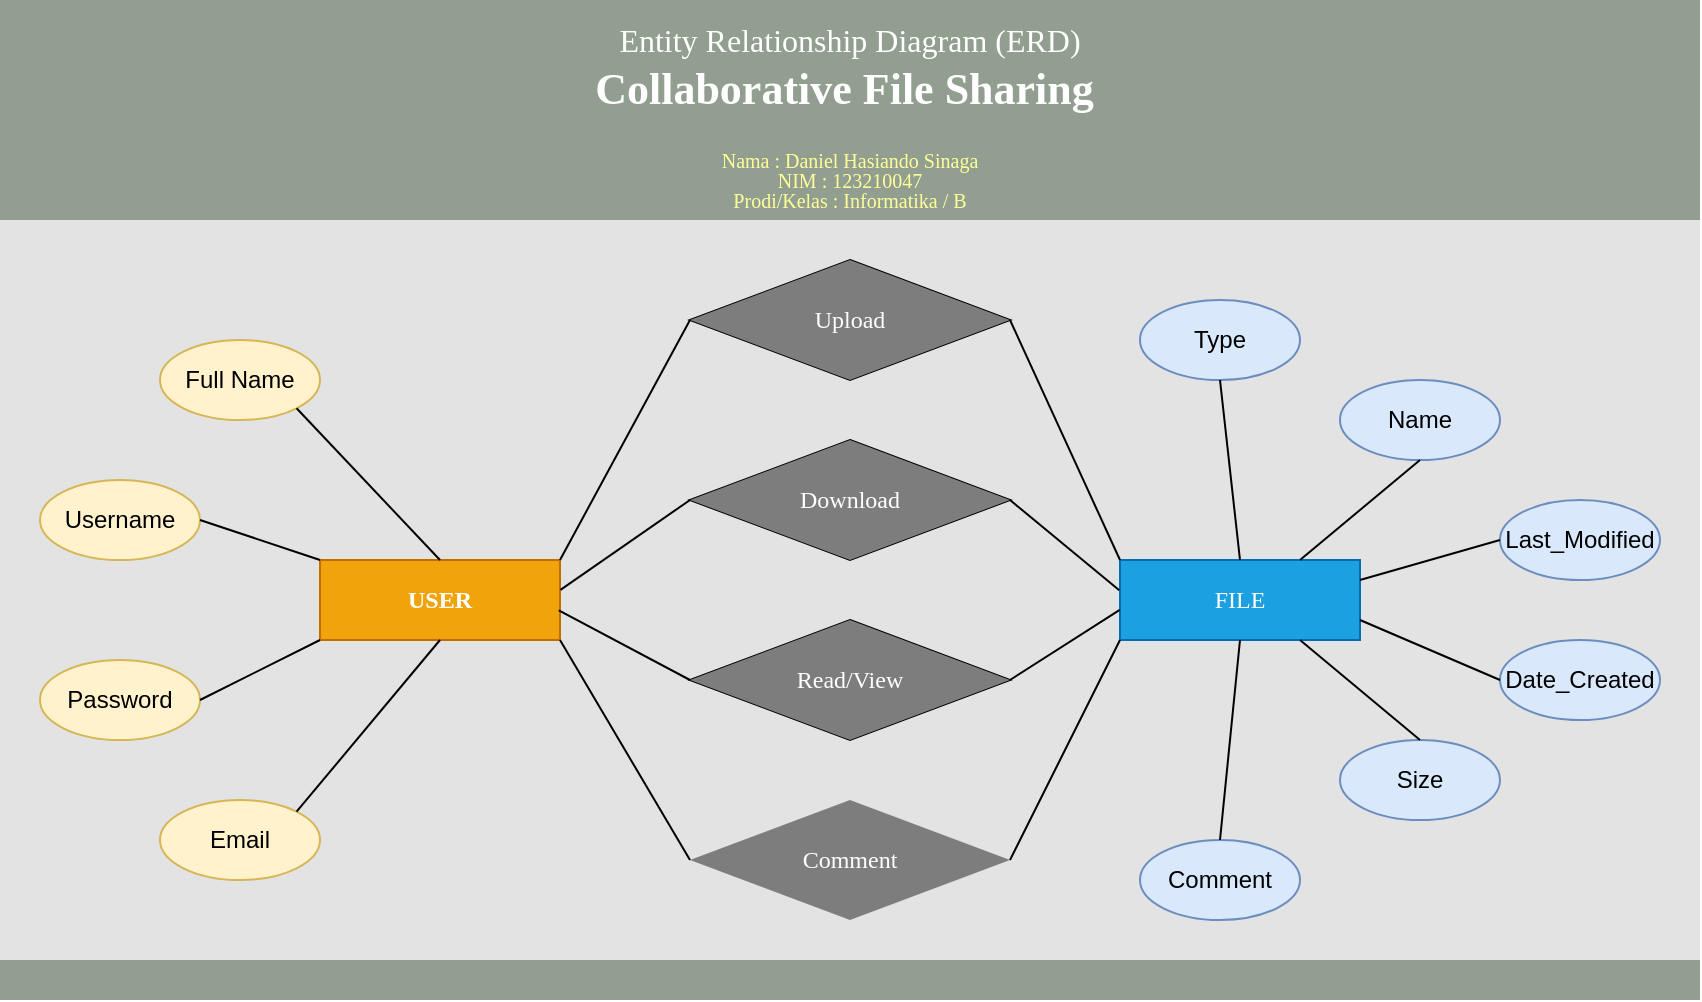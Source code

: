 <mxfile version="15.2.1" type="github">
  <diagram id="R2lEEEUBdFMjLlhIrx00" name="Page-1">
    <mxGraphModel dx="974" dy="580" grid="1" gridSize="10" guides="1" tooltips="1" connect="1" arrows="1" fold="1" page="1" pageScale="1" pageWidth="850" pageHeight="1100" math="0" shadow="0" extFonts="Permanent Marker^https://fonts.googleapis.com/css?family=Permanent+Marker">
      <root>
        <mxCell id="0" />
        <mxCell id="1" parent="0" />
        <mxCell id="lezJPWRJIHB03nq9r9CJ-42" value="" style="rounded=0;whiteSpace=wrap;html=1;fontColor=#FFFFFF;fillColor=#E3E3E3;strokeColor=none;" vertex="1" parent="1">
          <mxGeometry width="850" height="500" as="geometry" />
        </mxCell>
        <mxCell id="lezJPWRJIHB03nq9r9CJ-43" value="" style="rounded=0;whiteSpace=wrap;html=1;fillColor=#919E90;strokeColor=none;" vertex="1" parent="1">
          <mxGeometry y="480" width="850" height="20" as="geometry" />
        </mxCell>
        <mxCell id="lezJPWRJIHB03nq9r9CJ-45" value="" style="rounded=0;whiteSpace=wrap;html=1;fillColor=#919E90;strokeColor=none;" vertex="1" parent="1">
          <mxGeometry width="850" height="110" as="geometry" />
        </mxCell>
        <mxCell id="lezJPWRJIHB03nq9r9CJ-46" value="" style="group" vertex="1" connectable="0" parent="1">
          <mxGeometry x="20" y="130" width="810" height="330" as="geometry" />
        </mxCell>
        <mxCell id="lezJPWRJIHB03nq9r9CJ-3" value="USER" style="rounded=0;whiteSpace=wrap;html=1;fillColor=#f0a30a;strokeColor=#BD7000;fontColor=#FFFFFF;fontStyle=1;fontFamily=Lucida Console;" vertex="1" parent="lezJPWRJIHB03nq9r9CJ-46">
          <mxGeometry x="140" y="150" width="120" height="40" as="geometry" />
        </mxCell>
        <mxCell id="lezJPWRJIHB03nq9r9CJ-4" value="Email" style="ellipse;whiteSpace=wrap;html=1;rounded=0;fillColor=#fff2cc;strokeColor=#d6b656;" vertex="1" parent="lezJPWRJIHB03nq9r9CJ-46">
          <mxGeometry x="60" y="270" width="80" height="40" as="geometry" />
        </mxCell>
        <mxCell id="lezJPWRJIHB03nq9r9CJ-5" value="Full Name" style="ellipse;whiteSpace=wrap;html=1;rounded=0;fillColor=#fff2cc;strokeColor=#d6b656;" vertex="1" parent="lezJPWRJIHB03nq9r9CJ-46">
          <mxGeometry x="60" y="40" width="80" height="40" as="geometry" />
        </mxCell>
        <mxCell id="lezJPWRJIHB03nq9r9CJ-6" value="Upload" style="rhombus;whiteSpace=wrap;html=1;rounded=0;" vertex="1" parent="lezJPWRJIHB03nq9r9CJ-46">
          <mxGeometry x="325" width="160" height="60" as="geometry" />
        </mxCell>
        <mxCell id="lezJPWRJIHB03nq9r9CJ-8" value="Download" style="rhombus;whiteSpace=wrap;html=1;rounded=0;" vertex="1" parent="lezJPWRJIHB03nq9r9CJ-46">
          <mxGeometry x="325" y="90" width="160" height="60" as="geometry" />
        </mxCell>
        <mxCell id="lezJPWRJIHB03nq9r9CJ-9" value="Read/View" style="rhombus;whiteSpace=wrap;html=1;rounded=0;" vertex="1" parent="lezJPWRJIHB03nq9r9CJ-46">
          <mxGeometry x="325" y="180" width="160" height="60" as="geometry" />
        </mxCell>
        <mxCell id="lezJPWRJIHB03nq9r9CJ-10" value="FILE" style="rounded=0;whiteSpace=wrap;html=1;fillColor=#1ba1e2;strokeColor=#006EAF;fontColor=#ffffff;fontFamily=Lucida Console;" vertex="1" parent="lezJPWRJIHB03nq9r9CJ-46">
          <mxGeometry x="540" y="150" width="120" height="40" as="geometry" />
        </mxCell>
        <mxCell id="lezJPWRJIHB03nq9r9CJ-11" value="Comment" style="ellipse;whiteSpace=wrap;html=1;rounded=0;fillColor=#dae8fc;strokeColor=#6c8ebf;" vertex="1" parent="lezJPWRJIHB03nq9r9CJ-46">
          <mxGeometry x="550" y="290" width="80" height="40" as="geometry" />
        </mxCell>
        <mxCell id="lezJPWRJIHB03nq9r9CJ-12" value="Type" style="ellipse;whiteSpace=wrap;html=1;rounded=0;fillColor=#dae8fc;strokeColor=#6c8ebf;" vertex="1" parent="lezJPWRJIHB03nq9r9CJ-46">
          <mxGeometry x="550" y="20" width="80" height="40" as="geometry" />
        </mxCell>
        <mxCell id="lezJPWRJIHB03nq9r9CJ-13" value="Name" style="ellipse;whiteSpace=wrap;html=1;rounded=0;fillColor=#dae8fc;strokeColor=#6c8ebf;" vertex="1" parent="lezJPWRJIHB03nq9r9CJ-46">
          <mxGeometry x="650" y="60" width="80" height="40" as="geometry" />
        </mxCell>
        <mxCell id="lezJPWRJIHB03nq9r9CJ-14" value="Last_Modified" style="ellipse;whiteSpace=wrap;html=1;rounded=0;fillColor=#dae8fc;strokeColor=#6c8ebf;" vertex="1" parent="lezJPWRJIHB03nq9r9CJ-46">
          <mxGeometry x="730" y="120" width="80" height="40" as="geometry" />
        </mxCell>
        <mxCell id="lezJPWRJIHB03nq9r9CJ-15" value="Size" style="ellipse;whiteSpace=wrap;html=1;rounded=0;fillColor=#dae8fc;strokeColor=#6c8ebf;" vertex="1" parent="lezJPWRJIHB03nq9r9CJ-46">
          <mxGeometry x="650" y="240" width="80" height="40" as="geometry" />
        </mxCell>
        <mxCell id="lezJPWRJIHB03nq9r9CJ-16" value="Date_Created" style="ellipse;whiteSpace=wrap;html=1;rounded=0;fillColor=#dae8fc;strokeColor=#6c8ebf;" vertex="1" parent="lezJPWRJIHB03nq9r9CJ-46">
          <mxGeometry x="730" y="190" width="80" height="40" as="geometry" />
        </mxCell>
        <mxCell id="lezJPWRJIHB03nq9r9CJ-17" value="Comment" style="rhombus;whiteSpace=wrap;html=1;rounded=0;fillColor=#7D7D7D;strokeColor=none;fontColor=#FFFFFF;fontFamily=Lucida Console;" vertex="1" parent="lezJPWRJIHB03nq9r9CJ-46">
          <mxGeometry x="325" y="270" width="160" height="60" as="geometry" />
        </mxCell>
        <mxCell id="lezJPWRJIHB03nq9r9CJ-18" value="" style="endArrow=none;html=1;entryX=0.5;entryY=1;entryDx=0;entryDy=0;exitX=1;exitY=0;exitDx=0;exitDy=0;" edge="1" parent="lezJPWRJIHB03nq9r9CJ-46" source="lezJPWRJIHB03nq9r9CJ-4" target="lezJPWRJIHB03nq9r9CJ-3">
          <mxGeometry width="50" height="50" relative="1" as="geometry">
            <mxPoint x="390" y="230" as="sourcePoint" />
            <mxPoint x="440" y="180" as="targetPoint" />
          </mxGeometry>
        </mxCell>
        <mxCell id="lezJPWRJIHB03nq9r9CJ-19" value="" style="endArrow=none;html=1;entryX=0.5;entryY=0;entryDx=0;entryDy=0;exitX=1;exitY=1;exitDx=0;exitDy=0;" edge="1" parent="lezJPWRJIHB03nq9r9CJ-46" source="lezJPWRJIHB03nq9r9CJ-5" target="lezJPWRJIHB03nq9r9CJ-3">
          <mxGeometry width="50" height="50" relative="1" as="geometry">
            <mxPoint x="390" y="230" as="sourcePoint" />
            <mxPoint x="440" y="180" as="targetPoint" />
          </mxGeometry>
        </mxCell>
        <mxCell id="lezJPWRJIHB03nq9r9CJ-20" value="" style="endArrow=none;html=1;entryX=1;entryY=0;entryDx=0;entryDy=0;exitX=0;exitY=0.5;exitDx=0;exitDy=0;" edge="1" parent="lezJPWRJIHB03nq9r9CJ-46" source="lezJPWRJIHB03nq9r9CJ-6" target="lezJPWRJIHB03nq9r9CJ-3">
          <mxGeometry width="50" height="50" relative="1" as="geometry">
            <mxPoint x="390" y="230" as="sourcePoint" />
            <mxPoint x="440" y="180" as="targetPoint" />
          </mxGeometry>
        </mxCell>
        <mxCell id="lezJPWRJIHB03nq9r9CJ-21" value="" style="endArrow=none;html=1;entryX=1.002;entryY=0.374;entryDx=0;entryDy=0;exitX=0;exitY=0.5;exitDx=0;exitDy=0;entryPerimeter=0;" edge="1" parent="lezJPWRJIHB03nq9r9CJ-46" source="lezJPWRJIHB03nq9r9CJ-8" target="lezJPWRJIHB03nq9r9CJ-3">
          <mxGeometry width="50" height="50" relative="1" as="geometry">
            <mxPoint x="390" y="230" as="sourcePoint" />
            <mxPoint x="440" y="180" as="targetPoint" />
          </mxGeometry>
        </mxCell>
        <mxCell id="lezJPWRJIHB03nq9r9CJ-22" value="" style="endArrow=none;html=1;exitX=0.995;exitY=0.631;exitDx=0;exitDy=0;entryX=0;entryY=0.5;entryDx=0;entryDy=0;exitPerimeter=0;" edge="1" parent="lezJPWRJIHB03nq9r9CJ-46" source="lezJPWRJIHB03nq9r9CJ-3" target="lezJPWRJIHB03nq9r9CJ-9">
          <mxGeometry width="50" height="50" relative="1" as="geometry">
            <mxPoint x="290" y="230" as="sourcePoint" />
            <mxPoint x="340" y="180" as="targetPoint" />
          </mxGeometry>
        </mxCell>
        <mxCell id="lezJPWRJIHB03nq9r9CJ-23" value="" style="endArrow=none;html=1;entryX=1;entryY=1;entryDx=0;entryDy=0;exitX=0;exitY=0.5;exitDx=0;exitDy=0;" edge="1" parent="lezJPWRJIHB03nq9r9CJ-46" source="lezJPWRJIHB03nq9r9CJ-17" target="lezJPWRJIHB03nq9r9CJ-3">
          <mxGeometry width="50" height="50" relative="1" as="geometry">
            <mxPoint x="290" y="230" as="sourcePoint" />
            <mxPoint x="340" y="180" as="targetPoint" />
          </mxGeometry>
        </mxCell>
        <mxCell id="lezJPWRJIHB03nq9r9CJ-24" value="" style="endArrow=none;html=1;entryX=-0.003;entryY=0.377;entryDx=0;entryDy=0;entryPerimeter=0;exitX=1;exitY=0.5;exitDx=0;exitDy=0;" edge="1" parent="lezJPWRJIHB03nq9r9CJ-46" source="lezJPWRJIHB03nq9r9CJ-8" target="lezJPWRJIHB03nq9r9CJ-10">
          <mxGeometry width="50" height="50" relative="1" as="geometry">
            <mxPoint x="480" y="170" as="sourcePoint" />
            <mxPoint x="510" y="180" as="targetPoint" />
          </mxGeometry>
        </mxCell>
        <mxCell id="lezJPWRJIHB03nq9r9CJ-25" value="" style="endArrow=none;html=1;entryX=-0.001;entryY=0.624;entryDx=0;entryDy=0;entryPerimeter=0;exitX=1;exitY=0.5;exitDx=0;exitDy=0;" edge="1" parent="lezJPWRJIHB03nq9r9CJ-46" source="lezJPWRJIHB03nq9r9CJ-9" target="lezJPWRJIHB03nq9r9CJ-10">
          <mxGeometry width="50" height="50" relative="1" as="geometry">
            <mxPoint x="520" y="210" as="sourcePoint" />
            <mxPoint x="570" y="160" as="targetPoint" />
          </mxGeometry>
        </mxCell>
        <mxCell id="lezJPWRJIHB03nq9r9CJ-26" value="" style="endArrow=none;html=1;entryX=0;entryY=0;entryDx=0;entryDy=0;exitX=1;exitY=0.5;exitDx=0;exitDy=0;" edge="1" parent="lezJPWRJIHB03nq9r9CJ-46" source="lezJPWRJIHB03nq9r9CJ-6" target="lezJPWRJIHB03nq9r9CJ-10">
          <mxGeometry width="50" height="50" relative="1" as="geometry">
            <mxPoint x="460" y="180" as="sourcePoint" />
            <mxPoint x="510" y="130" as="targetPoint" />
          </mxGeometry>
        </mxCell>
        <mxCell id="lezJPWRJIHB03nq9r9CJ-27" value="" style="endArrow=none;html=1;entryX=0;entryY=1;entryDx=0;entryDy=0;exitX=1;exitY=0.5;exitDx=0;exitDy=0;" edge="1" parent="lezJPWRJIHB03nq9r9CJ-46" source="lezJPWRJIHB03nq9r9CJ-17" target="lezJPWRJIHB03nq9r9CJ-10">
          <mxGeometry width="50" height="50" relative="1" as="geometry">
            <mxPoint x="460" y="180" as="sourcePoint" />
            <mxPoint x="510" y="130" as="targetPoint" />
          </mxGeometry>
        </mxCell>
        <mxCell id="lezJPWRJIHB03nq9r9CJ-28" value="" style="endArrow=none;html=1;entryX=1;entryY=0.25;entryDx=0;entryDy=0;exitX=0;exitY=0.5;exitDx=0;exitDy=0;" edge="1" parent="lezJPWRJIHB03nq9r9CJ-46" source="lezJPWRJIHB03nq9r9CJ-14" target="lezJPWRJIHB03nq9r9CJ-10">
          <mxGeometry width="50" height="50" relative="1" as="geometry">
            <mxPoint x="460" y="180" as="sourcePoint" />
            <mxPoint x="510" y="130" as="targetPoint" />
          </mxGeometry>
        </mxCell>
        <mxCell id="lezJPWRJIHB03nq9r9CJ-29" value="" style="endArrow=none;html=1;entryX=0.5;entryY=0;entryDx=0;entryDy=0;exitX=0.5;exitY=1;exitDx=0;exitDy=0;" edge="1" parent="lezJPWRJIHB03nq9r9CJ-46" source="lezJPWRJIHB03nq9r9CJ-12" target="lezJPWRJIHB03nq9r9CJ-10">
          <mxGeometry width="50" height="50" relative="1" as="geometry">
            <mxPoint x="460" y="180" as="sourcePoint" />
            <mxPoint x="510" y="130" as="targetPoint" />
          </mxGeometry>
        </mxCell>
        <mxCell id="lezJPWRJIHB03nq9r9CJ-30" value="" style="endArrow=none;html=1;entryX=0.75;entryY=0;entryDx=0;entryDy=0;exitX=0.5;exitY=1;exitDx=0;exitDy=0;" edge="1" parent="lezJPWRJIHB03nq9r9CJ-46" source="lezJPWRJIHB03nq9r9CJ-13" target="lezJPWRJIHB03nq9r9CJ-10">
          <mxGeometry width="50" height="50" relative="1" as="geometry">
            <mxPoint x="460" y="180" as="sourcePoint" />
            <mxPoint x="510" y="130" as="targetPoint" />
          </mxGeometry>
        </mxCell>
        <mxCell id="lezJPWRJIHB03nq9r9CJ-31" value="" style="endArrow=none;html=1;entryX=0.75;entryY=1;entryDx=0;entryDy=0;exitX=0.5;exitY=0;exitDx=0;exitDy=0;" edge="1" parent="lezJPWRJIHB03nq9r9CJ-46" source="lezJPWRJIHB03nq9r9CJ-15" target="lezJPWRJIHB03nq9r9CJ-10">
          <mxGeometry width="50" height="50" relative="1" as="geometry">
            <mxPoint x="460" y="180" as="sourcePoint" />
            <mxPoint x="510" y="130" as="targetPoint" />
          </mxGeometry>
        </mxCell>
        <mxCell id="lezJPWRJIHB03nq9r9CJ-32" value="" style="endArrow=none;html=1;entryX=0.5;entryY=1;entryDx=0;entryDy=0;exitX=0.5;exitY=0;exitDx=0;exitDy=0;" edge="1" parent="lezJPWRJIHB03nq9r9CJ-46" source="lezJPWRJIHB03nq9r9CJ-11" target="lezJPWRJIHB03nq9r9CJ-10">
          <mxGeometry width="50" height="50" relative="1" as="geometry">
            <mxPoint x="460" y="180" as="sourcePoint" />
            <mxPoint x="510" y="130" as="targetPoint" />
          </mxGeometry>
        </mxCell>
        <mxCell id="lezJPWRJIHB03nq9r9CJ-34" value="" style="endArrow=none;html=1;entryX=1;entryY=0.75;entryDx=0;entryDy=0;exitX=0;exitY=0.5;exitDx=0;exitDy=0;" edge="1" parent="lezJPWRJIHB03nq9r9CJ-46" source="lezJPWRJIHB03nq9r9CJ-16" target="lezJPWRJIHB03nq9r9CJ-10">
          <mxGeometry width="50" height="50" relative="1" as="geometry">
            <mxPoint x="460" y="180" as="sourcePoint" />
            <mxPoint x="510" y="130" as="targetPoint" />
          </mxGeometry>
        </mxCell>
        <mxCell id="lezJPWRJIHB03nq9r9CJ-35" value="Username" style="ellipse;whiteSpace=wrap;html=1;rounded=0;fillColor=#fff2cc;strokeColor=#d6b656;" vertex="1" parent="lezJPWRJIHB03nq9r9CJ-46">
          <mxGeometry y="110" width="80" height="40" as="geometry" />
        </mxCell>
        <mxCell id="lezJPWRJIHB03nq9r9CJ-36" value="Password" style="ellipse;whiteSpace=wrap;html=1;rounded=0;fillColor=#fff2cc;strokeColor=#d6b656;" vertex="1" parent="lezJPWRJIHB03nq9r9CJ-46">
          <mxGeometry y="200" width="80" height="40" as="geometry" />
        </mxCell>
        <mxCell id="lezJPWRJIHB03nq9r9CJ-37" value="" style="endArrow=none;html=1;entryX=0;entryY=1;entryDx=0;entryDy=0;exitX=1;exitY=0.5;exitDx=0;exitDy=0;" edge="1" parent="lezJPWRJIHB03nq9r9CJ-46" source="lezJPWRJIHB03nq9r9CJ-36" target="lezJPWRJIHB03nq9r9CJ-3">
          <mxGeometry width="50" height="50" relative="1" as="geometry">
            <mxPoint x="380" y="220" as="sourcePoint" />
            <mxPoint x="430" y="170" as="targetPoint" />
          </mxGeometry>
        </mxCell>
        <mxCell id="lezJPWRJIHB03nq9r9CJ-38" value="" style="endArrow=none;html=1;entryX=0;entryY=0;entryDx=0;entryDy=0;exitX=1;exitY=0.5;exitDx=0;exitDy=0;" edge="1" parent="lezJPWRJIHB03nq9r9CJ-46" source="lezJPWRJIHB03nq9r9CJ-35" target="lezJPWRJIHB03nq9r9CJ-3">
          <mxGeometry width="50" height="50" relative="1" as="geometry">
            <mxPoint x="380" y="220" as="sourcePoint" />
            <mxPoint x="430" y="170" as="targetPoint" />
          </mxGeometry>
        </mxCell>
        <mxCell id="lezJPWRJIHB03nq9r9CJ-39" value="Upload" style="rhombus;whiteSpace=wrap;html=1;rounded=0;fillColor=#7D7D7D;strokeColor=none;fontColor=#FFFFFF;fontFamily=Lucida Console;" vertex="1" parent="lezJPWRJIHB03nq9r9CJ-46">
          <mxGeometry x="325" width="160" height="60" as="geometry" />
        </mxCell>
        <mxCell id="lezJPWRJIHB03nq9r9CJ-40" value="Download" style="rhombus;whiteSpace=wrap;html=1;rounded=0;fillColor=#7D7D7D;strokeColor=none;fontColor=#FFFFFF;fontFamily=Lucida Console;" vertex="1" parent="lezJPWRJIHB03nq9r9CJ-46">
          <mxGeometry x="325" y="90" width="160" height="60" as="geometry" />
        </mxCell>
        <mxCell id="lezJPWRJIHB03nq9r9CJ-41" value="Read/View" style="rhombus;whiteSpace=wrap;html=1;rounded=0;fillColor=#7D7D7D;strokeColor=none;fontColor=#FFFFFF;fontFamily=Lucida Console;" vertex="1" parent="lezJPWRJIHB03nq9r9CJ-46">
          <mxGeometry x="325" y="180" width="160" height="60" as="geometry" />
        </mxCell>
        <mxCell id="lezJPWRJIHB03nq9r9CJ-47" value="Entity Relationship Diagram (ERD)" style="text;html=1;strokeColor=none;fillColor=none;align=center;verticalAlign=middle;whiteSpace=wrap;rounded=0;fontColor=#FFFFFF;fontSize=16;fontStyle=0;fontFamily=Arial Nova;" vertex="1" parent="1">
          <mxGeometry x="180" y="10" width="490" height="20" as="geometry" />
        </mxCell>
        <mxCell id="lezJPWRJIHB03nq9r9CJ-48" value="&lt;span style=&quot;font-size: 22px;&quot;&gt;Collaborative File Sharing&amp;nbsp;&lt;/span&gt;" style="text;html=1;strokeColor=none;fillColor=none;align=center;verticalAlign=middle;whiteSpace=wrap;rounded=0;fontColor=#FFFFFF;fontSize=22;fontStyle=1;fontFamily=Arial Nova;" vertex="1" parent="1">
          <mxGeometry x="180" y="30" width="490" height="30" as="geometry" />
        </mxCell>
        <mxCell id="lezJPWRJIHB03nq9r9CJ-49" value="&lt;font style=&quot;font-size: 10px; line-height: 80%;&quot;&gt;Nama : Daniel Hasiando Sinaga&lt;/font&gt;" style="text;html=1;strokeColor=none;fillColor=none;align=center;verticalAlign=middle;whiteSpace=wrap;rounded=0;fontColor=#FFFF99;fontSize=10;fontStyle=0;fontFamily=Verdana;" vertex="1" parent="1">
          <mxGeometry x="180" y="70" width="490" height="20" as="geometry" />
        </mxCell>
        <mxCell id="lezJPWRJIHB03nq9r9CJ-50" value="&lt;p class=&quot;MsoNormal&quot; style=&quot;text-align: justify ; line-height: 115%&quot;&gt;NIM : 123210047&lt;/p&gt;" style="text;html=1;strokeColor=none;fillColor=none;align=center;verticalAlign=middle;whiteSpace=wrap;rounded=0;fontColor=#FFFF99;fontSize=10;fontStyle=0;fontFamily=Verdana;" vertex="1" parent="1">
          <mxGeometry x="180" y="80" width="490" height="20" as="geometry" />
        </mxCell>
        <mxCell id="lezJPWRJIHB03nq9r9CJ-51" value="&lt;p class=&quot;MsoNormal&quot; style=&quot;text-align: justify ; line-height: 115%&quot;&gt;Prodi/Kelas : Informatika / B&lt;/p&gt;" style="text;html=1;strokeColor=none;fillColor=none;align=center;verticalAlign=middle;whiteSpace=wrap;rounded=0;fontColor=#FFFF99;fontSize=10;fontStyle=0;fontFamily=Verdana;" vertex="1" parent="1">
          <mxGeometry x="180" y="90" width="490" height="20" as="geometry" />
        </mxCell>
      </root>
    </mxGraphModel>
  </diagram>
</mxfile>
